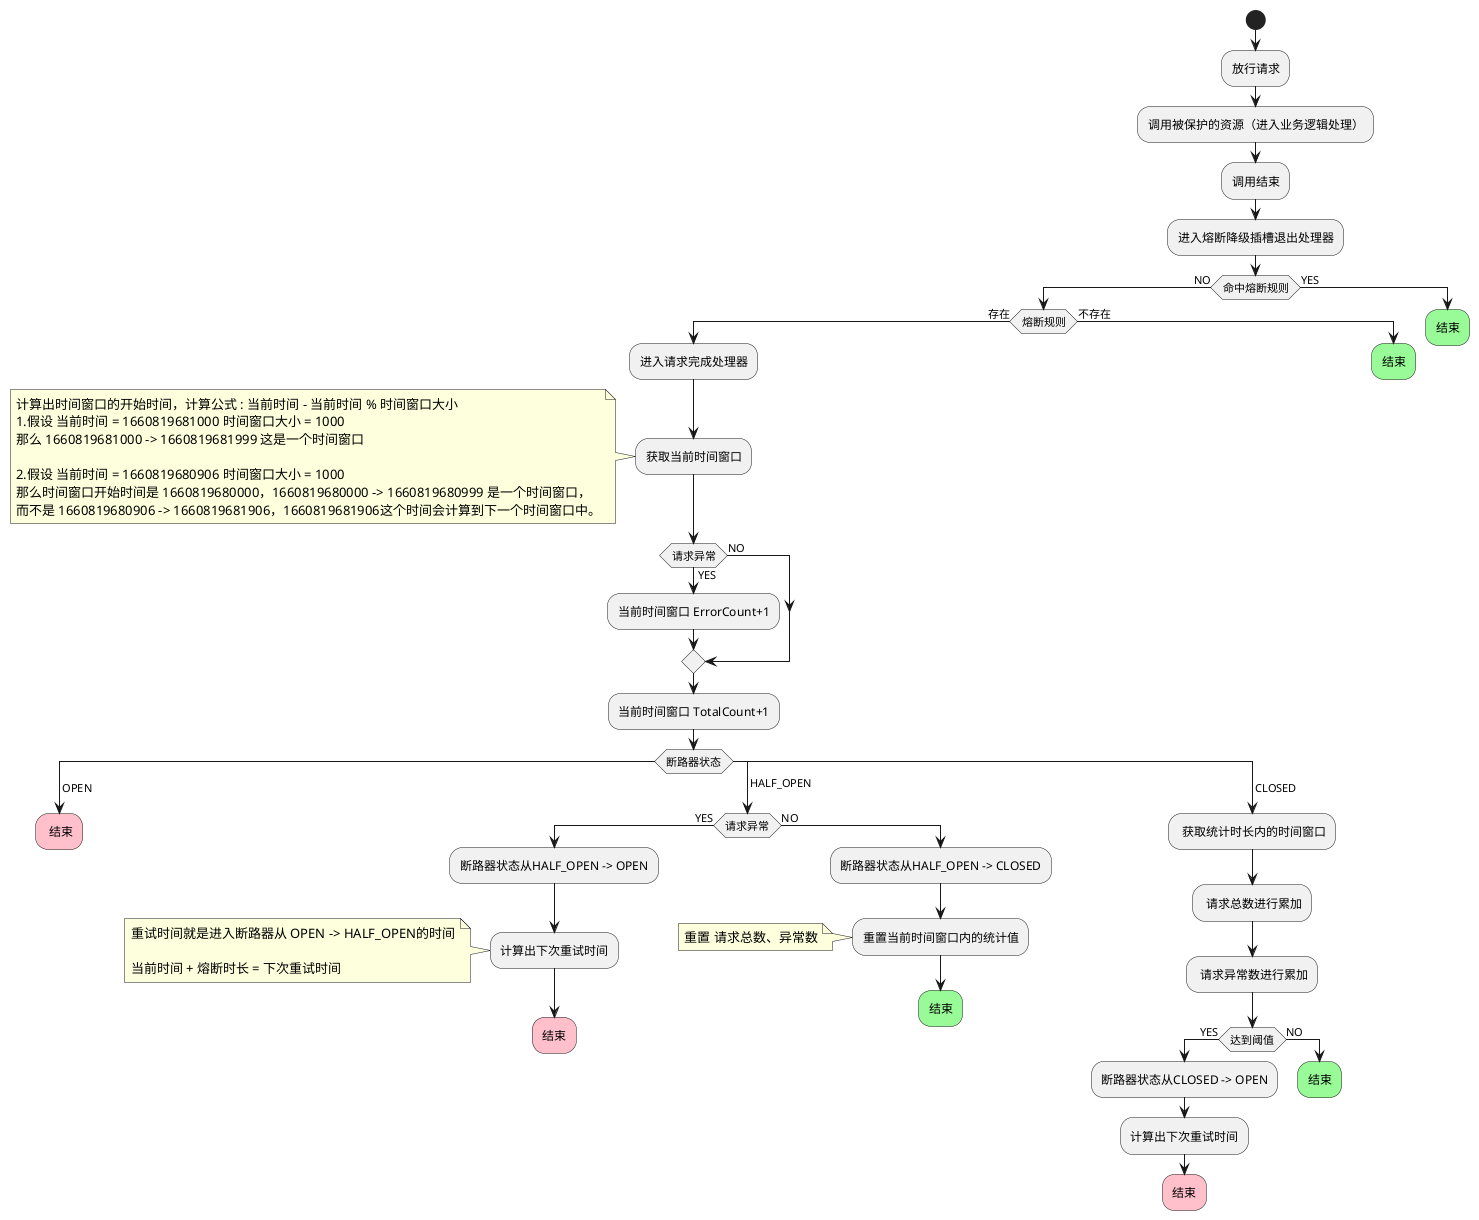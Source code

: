@startuml
start
:放行请求;
:调用被保护的资源（进入业务逻辑处理）;
:调用结束;
:进入熔断降级插槽退出处理器;
if (命中熔断规则) then (NO)
    if (熔断规则) then (存在)
        :进入请求完成处理器;
        :获取当前时间窗口;
        note
        计算出时间窗口的开始时间，计算公式 : 当前时间 - 当前时间 % 时间窗口大小
        1.假设 当前时间 = 1660819681000 时间窗口大小 = 1000
        那么 1660819681000 -> 1660819681999 这是一个时间窗口

        2.假设 当前时间 = 1660819680906 时间窗口大小 = 1000
        那么时间窗口开始时间是 1660819680000，1660819680000 -> 1660819680999 是一个时间窗口，
        而不是 1660819680906 -> 1660819681906，1660819681906这个时间会计算到下一个时间窗口中。
        end note
        if (请求异常) then (YES)
        :当前时间窗口 ErrorCount+1;
        else (NO)
        endif
        :当前时间窗口 TotalCount+1;
        switch (断路器状态)
            case ( OPEN )
              #pink : 结束;
              detach
            case ( HALF_OPEN )
                if (请求异常) then (YES)
                    :断路器状态从HALF_OPEN -> OPEN;
                    :计算出下次重试时间;
                    note
                    重试时间就是进入断路器从 OPEN -> HALF_OPEN的时间

                    当前时间 + 熔断时长 = 下次重试时间
                    end note
                    #pink :结束;
                    detach
                else (NO)
                    :断路器状态从HALF_OPEN -> CLOSED;
                    :重置当前时间窗口内的统计值;
                    note
                    重置 请求总数、异常数
                    end note
                    #palegreen :结束;
                    detach
                endif
            case ( CLOSED )
              : 获取统计时长内的时间窗口;
              : 请求总数进行累加;
              : 请求异常数进行累加;
              if (达到阈值) then (YES)
                  :断路器状态从CLOSED -> OPEN;
                  :计算出下次重试时间;
                  #pink :结束;
                  detach
              else (NO)
                #palegreen :结束;
              endif
            endswitch
        detach
    else (不存在)
        #palegreen :结束;
        detach
    endif
else (YES)
#palegreen :结束;
detach
endif
@enduml
